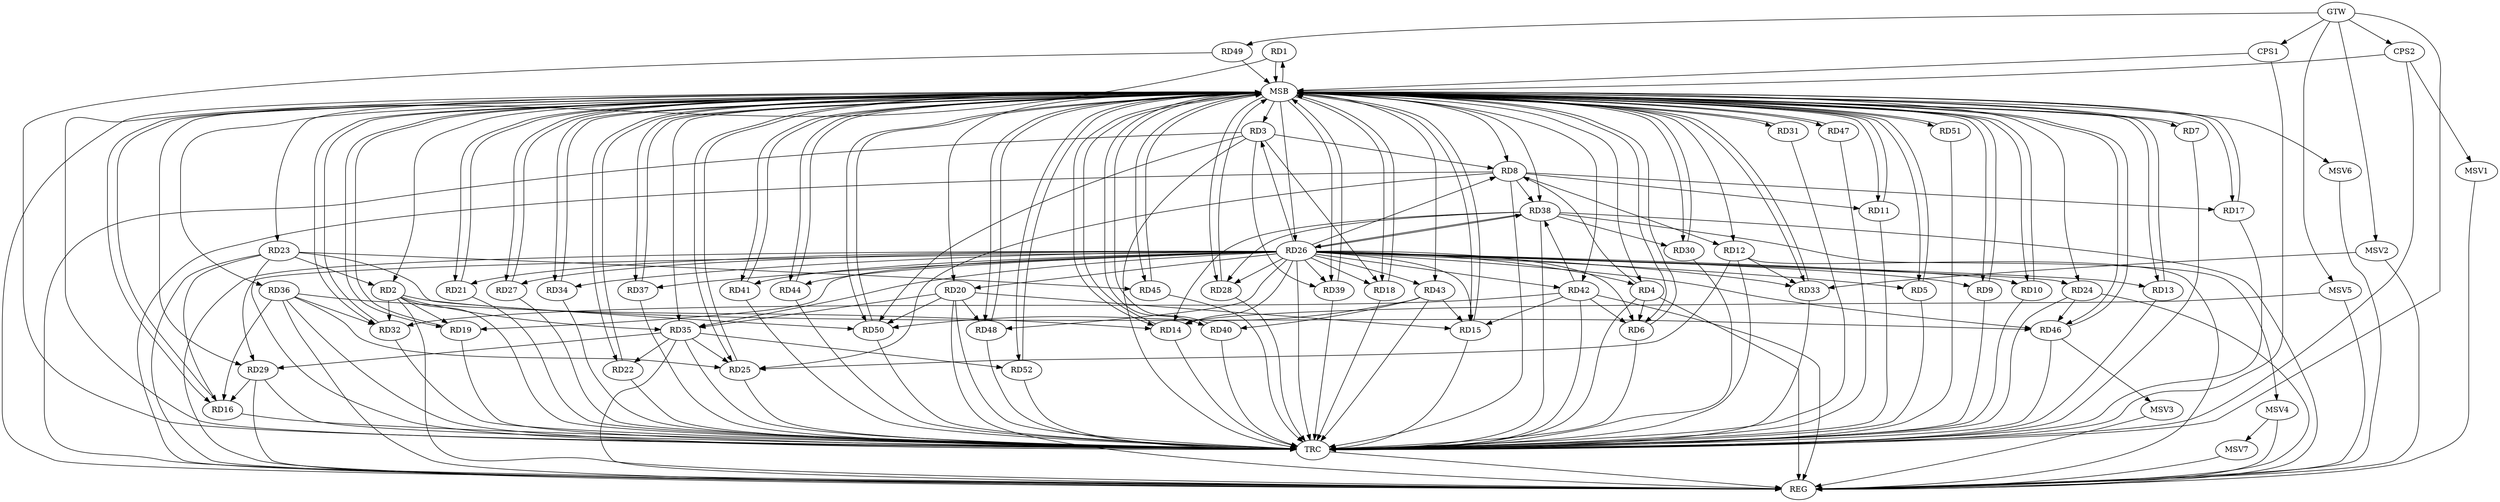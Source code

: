 strict digraph G {
  RD1 [ label="RD1" ];
  RD2 [ label="RD2" ];
  RD3 [ label="RD3" ];
  RD4 [ label="RD4" ];
  RD5 [ label="RD5" ];
  RD6 [ label="RD6" ];
  RD7 [ label="RD7" ];
  RD8 [ label="RD8" ];
  RD9 [ label="RD9" ];
  RD10 [ label="RD10" ];
  RD11 [ label="RD11" ];
  RD12 [ label="RD12" ];
  RD13 [ label="RD13" ];
  RD14 [ label="RD14" ];
  RD15 [ label="RD15" ];
  RD16 [ label="RD16" ];
  RD17 [ label="RD17" ];
  RD18 [ label="RD18" ];
  RD19 [ label="RD19" ];
  RD20 [ label="RD20" ];
  RD21 [ label="RD21" ];
  RD22 [ label="RD22" ];
  RD23 [ label="RD23" ];
  RD24 [ label="RD24" ];
  RD25 [ label="RD25" ];
  RD26 [ label="RD26" ];
  RD27 [ label="RD27" ];
  RD28 [ label="RD28" ];
  RD29 [ label="RD29" ];
  RD30 [ label="RD30" ];
  RD31 [ label="RD31" ];
  RD32 [ label="RD32" ];
  RD33 [ label="RD33" ];
  RD34 [ label="RD34" ];
  RD35 [ label="RD35" ];
  RD36 [ label="RD36" ];
  RD37 [ label="RD37" ];
  RD38 [ label="RD38" ];
  RD39 [ label="RD39" ];
  RD40 [ label="RD40" ];
  RD41 [ label="RD41" ];
  RD42 [ label="RD42" ];
  RD43 [ label="RD43" ];
  RD44 [ label="RD44" ];
  RD45 [ label="RD45" ];
  RD46 [ label="RD46" ];
  RD47 [ label="RD47" ];
  RD48 [ label="RD48" ];
  RD49 [ label="RD49" ];
  RD50 [ label="RD50" ];
  RD51 [ label="RD51" ];
  RD52 [ label="RD52" ];
  CPS1 [ label="CPS1" ];
  CPS2 [ label="CPS2" ];
  GTW [ label="GTW" ];
  REG [ label="REG" ];
  MSB [ label="MSB" ];
  TRC [ label="TRC" ];
  MSV1 [ label="MSV1" ];
  MSV2 [ label="MSV2" ];
  MSV3 [ label="MSV3" ];
  MSV4 [ label="MSV4" ];
  MSV5 [ label="MSV5" ];
  MSV6 [ label="MSV6" ];
  MSV7 [ label="MSV7" ];
  RD2 -> RD19;
  RD23 -> RD2;
  RD2 -> RD32;
  RD2 -> RD35;
  RD2 -> RD46;
  RD3 -> RD8;
  RD3 -> RD18;
  RD3 -> RD39;
  RD3 -> RD50;
  RD4 -> RD6;
  RD4 -> RD8;
  RD26 -> RD6;
  RD42 -> RD6;
  RD8 -> RD11;
  RD8 -> RD12;
  RD8 -> RD17;
  RD8 -> RD25;
  RD8 -> RD38;
  RD12 -> RD25;
  RD12 -> RD33;
  RD36 -> RD14;
  RD38 -> RD14;
  RD20 -> RD15;
  RD26 -> RD15;
  RD42 -> RD15;
  RD43 -> RD15;
  RD23 -> RD16;
  RD29 -> RD16;
  RD36 -> RD16;
  RD20 -> RD35;
  RD20 -> RD48;
  RD20 -> RD50;
  RD26 -> RD21;
  RD35 -> RD22;
  RD23 -> RD45;
  RD23 -> RD50;
  RD24 -> RD46;
  RD35 -> RD25;
  RD36 -> RD25;
  RD26 -> RD28;
  RD26 -> RD29;
  RD26 -> RD33;
  RD26 -> RD38;
  RD38 -> RD26;
  RD38 -> RD28;
  RD35 -> RD29;
  RD38 -> RD30;
  RD36 -> RD32;
  RD42 -> RD32;
  RD35 -> RD52;
  RD42 -> RD38;
  RD43 -> RD40;
  RD43 -> RD50;
  GTW -> RD49;
  GTW -> CPS1;
  GTW -> CPS2;
  RD2 -> REG;
  RD3 -> REG;
  RD4 -> REG;
  RD8 -> REG;
  RD12 -> REG;
  RD20 -> REG;
  RD23 -> REG;
  RD24 -> REG;
  RD26 -> REG;
  RD29 -> REG;
  RD35 -> REG;
  RD36 -> REG;
  RD38 -> REG;
  RD42 -> REG;
  RD1 -> MSB;
  MSB -> RD18;
  MSB -> RD20;
  MSB -> RD21;
  MSB -> REG;
  RD5 -> MSB;
  MSB -> RD16;
  MSB -> RD48;
  RD6 -> MSB;
  MSB -> RD15;
  MSB -> RD17;
  MSB -> RD25;
  MSB -> RD35;
  RD7 -> MSB;
  MSB -> RD19;
  MSB -> RD29;
  MSB -> RD30;
  MSB -> RD34;
  MSB -> RD39;
  RD9 -> MSB;
  MSB -> RD33;
  MSB -> RD37;
  MSB -> RD46;
  MSB -> RD47;
  MSB -> RD52;
  RD10 -> MSB;
  MSB -> RD51;
  RD11 -> MSB;
  MSB -> RD43;
  RD13 -> MSB;
  RD14 -> MSB;
  MSB -> RD1;
  MSB -> RD12;
  MSB -> RD24;
  MSB -> RD36;
  MSB -> RD44;
  RD15 -> MSB;
  MSB -> RD41;
  RD16 -> MSB;
  MSB -> RD6;
  MSB -> RD11;
  MSB -> RD42;
  RD17 -> MSB;
  MSB -> RD5;
  MSB -> RD8;
  RD18 -> MSB;
  MSB -> RD7;
  MSB -> RD9;
  MSB -> RD10;
  MSB -> RD26;
  MSB -> RD50;
  RD19 -> MSB;
  MSB -> RD23;
  RD21 -> MSB;
  MSB -> RD2;
  RD22 -> MSB;
  MSB -> RD31;
  MSB -> RD45;
  RD25 -> MSB;
  MSB -> RD4;
  RD27 -> MSB;
  RD28 -> MSB;
  MSB -> RD3;
  RD30 -> MSB;
  MSB -> RD13;
  RD31 -> MSB;
  RD32 -> MSB;
  RD33 -> MSB;
  MSB -> RD40;
  RD34 -> MSB;
  MSB -> RD38;
  RD37 -> MSB;
  MSB -> RD14;
  RD39 -> MSB;
  RD40 -> MSB;
  RD41 -> MSB;
  RD44 -> MSB;
  MSB -> RD27;
  RD45 -> MSB;
  RD46 -> MSB;
  RD47 -> MSB;
  MSB -> RD28;
  RD48 -> MSB;
  RD49 -> MSB;
  MSB -> RD22;
  RD50 -> MSB;
  RD51 -> MSB;
  RD52 -> MSB;
  CPS1 -> MSB;
  MSB -> RD32;
  CPS2 -> MSB;
  RD1 -> TRC;
  RD2 -> TRC;
  RD3 -> TRC;
  RD4 -> TRC;
  RD5 -> TRC;
  RD6 -> TRC;
  RD7 -> TRC;
  RD8 -> TRC;
  RD9 -> TRC;
  RD10 -> TRC;
  RD11 -> TRC;
  RD12 -> TRC;
  RD13 -> TRC;
  RD14 -> TRC;
  RD15 -> TRC;
  RD16 -> TRC;
  RD17 -> TRC;
  RD18 -> TRC;
  RD19 -> TRC;
  RD20 -> TRC;
  RD21 -> TRC;
  RD22 -> TRC;
  RD23 -> TRC;
  RD24 -> TRC;
  RD25 -> TRC;
  RD26 -> TRC;
  RD27 -> TRC;
  RD28 -> TRC;
  RD29 -> TRC;
  RD30 -> TRC;
  RD31 -> TRC;
  RD32 -> TRC;
  RD33 -> TRC;
  RD34 -> TRC;
  RD35 -> TRC;
  RD36 -> TRC;
  RD37 -> TRC;
  RD38 -> TRC;
  RD39 -> TRC;
  RD40 -> TRC;
  RD41 -> TRC;
  RD42 -> TRC;
  RD43 -> TRC;
  RD44 -> TRC;
  RD45 -> TRC;
  RD46 -> TRC;
  RD47 -> TRC;
  RD48 -> TRC;
  RD49 -> TRC;
  RD50 -> TRC;
  RD51 -> TRC;
  RD52 -> TRC;
  CPS1 -> TRC;
  CPS2 -> TRC;
  GTW -> TRC;
  TRC -> REG;
  RD26 -> RD3;
  RD26 -> RD48;
  RD26 -> RD9;
  RD26 -> RD27;
  RD26 -> RD37;
  RD26 -> RD42;
  RD26 -> RD34;
  RD26 -> RD5;
  RD26 -> RD41;
  RD26 -> RD44;
  RD26 -> RD13;
  RD26 -> RD20;
  RD26 -> RD4;
  RD26 -> RD14;
  RD26 -> RD10;
  RD26 -> RD24;
  RD26 -> RD35;
  RD26 -> RD46;
  RD26 -> RD8;
  RD26 -> RD39;
  RD26 -> RD18;
  RD26 -> RD43;
  RD26 -> RD19;
  CPS2 -> MSV1;
  MSV1 -> REG;
  MSV2 -> RD33;
  GTW -> MSV2;
  MSV2 -> REG;
  RD46 -> MSV3;
  MSV3 -> REG;
  RD38 -> MSV4;
  MSV4 -> REG;
  MSV5 -> RD14;
  GTW -> MSV5;
  MSV5 -> REG;
  MSB -> MSV6;
  MSV6 -> REG;
  MSV4 -> MSV7;
  MSV7 -> REG;
}
